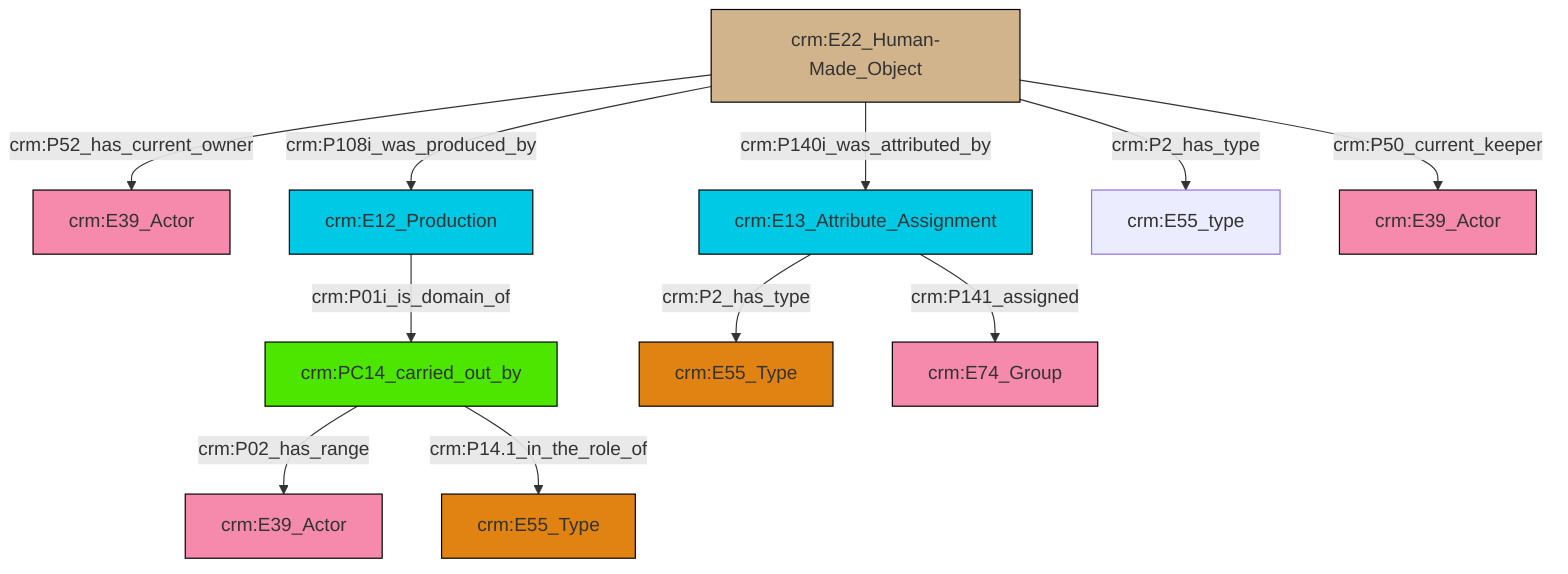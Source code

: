 graph TD
classDef Literal fill:#f2f2f2,stroke:#000000;
classDef CRM_Entity fill:#FFFFFF,stroke:#000000;
classDef Temporal_Entity fill:#00C9E6, stroke:#000000;
classDef Type fill:#E18312, stroke:#000000;
classDef Time-Span fill:#2C9C91, stroke:#000000;
classDef Appellation fill:#FFEB7F, stroke:#000000;
classDef Place fill:#008836, stroke:#000000;
classDef Persistent_Item fill:#B266B2, stroke:#000000;
classDef Conceptual_Object fill:#FFD700, stroke:#000000;
classDef Physical_Thing fill:#D2B48C, stroke:#000000;
classDef Actor fill:#f58aad, stroke:#000000;
classDef PC_Classes fill:#4ce600, stroke:#000000;
classDef Multi fill:#cccccc,stroke:#000000;

2["crm:PC14_carried_out_by"]:::PC_Classes -->|crm:P02_has_range| 0["crm:E39_Actor"]:::Actor
11["crm:E12_Production"]:::Temporal_Entity -->|crm:P01i_is_domain_of| 2["crm:PC14_carried_out_by"]:::PC_Classes
2["crm:PC14_carried_out_by"]:::PC_Classes -->|crm:P14.1_in_the_role_of| 7["crm:E55_Type"]:::Type
12["crm:E22_Human-Made_Object"]:::Physical_Thing -->|crm:P108i_was_produced_by| 11["crm:E12_Production"]:::Temporal_Entity
12["crm:E22_Human-Made_Object"]:::Physical_Thing -->|crm:P2_has_type| 16["crm:E55_type"]:::Default
13["crm:E13_Attribute_Assignment"]:::Temporal_Entity -->|crm:P2_has_type| 4["crm:E55_Type"]:::Type
12["crm:E22_Human-Made_Object"]:::Physical_Thing -->|crm:P140i_was_attributed_by| 13["crm:E13_Attribute_Assignment"]:::Temporal_Entity
12["crm:E22_Human-Made_Object"]:::Physical_Thing -->|crm:P50_current_keeper| 17["crm:E39_Actor"]:::Actor
12["crm:E22_Human-Made_Object"]:::Physical_Thing -->|crm:P52_has_current_owner| 9["crm:E39_Actor"]:::Actor
13["crm:E13_Attribute_Assignment"]:::Temporal_Entity -->|crm:P141_assigned| 20["crm:E74_Group"]:::Actor